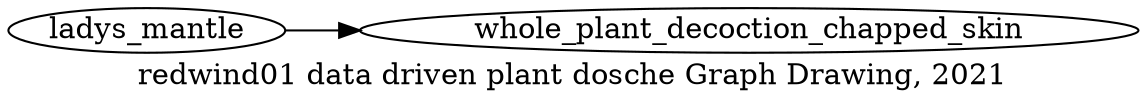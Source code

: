 /* This is a co-authorship graph. Each node is an author and an edge exist between two authors if their name appears in a paper on one of the International Symposium on Graph Drawing bwteeen 1994-2007. The top 8 connected components is taken, and the graph is laidout using sfdp, and a map showing the clustering relationship is generated using gvmap with command:

gvmap  -e gd_1994_2007.gv | neato -Ecolor="#55555522" -n2 -Tpng > gd_1994_2007.png

This graph already has coordinates assigned and overlap removed. For a graph not yet laidout, use a layout engine with a suitable overlap removal algorithm, e.g.,

sfdp -Goverlap=prism

first before feeding the output to gvmap.

*/

digraph {
	rankdir=LR;
    graph [overlap_scaling=3, pack=90, label="redwind01 data driven plant dosche Graph Drawing, 2021"];
	node [label="\N", width="0.001", height="0.001", margin="0.001"];
	graph [bb="0,0,1537.4,1200.5"];
    ladys_mantle->whole_plant_decoction_chapped_skin
}


// 	Ginger[label='Ginger(Zingiber_officinale)']-- is a delicious spice with a peppery yet sweet flavor. ...
//     Garlic. Garlic (Allium sativum) is a popular spice with a strong smell and taste. ...
//     Turmeric. ...
//     Cardamom. ...
//     Black pepper. ...
//     Ginseng. ...
//     Green tea. ...
//     Rosemary.
